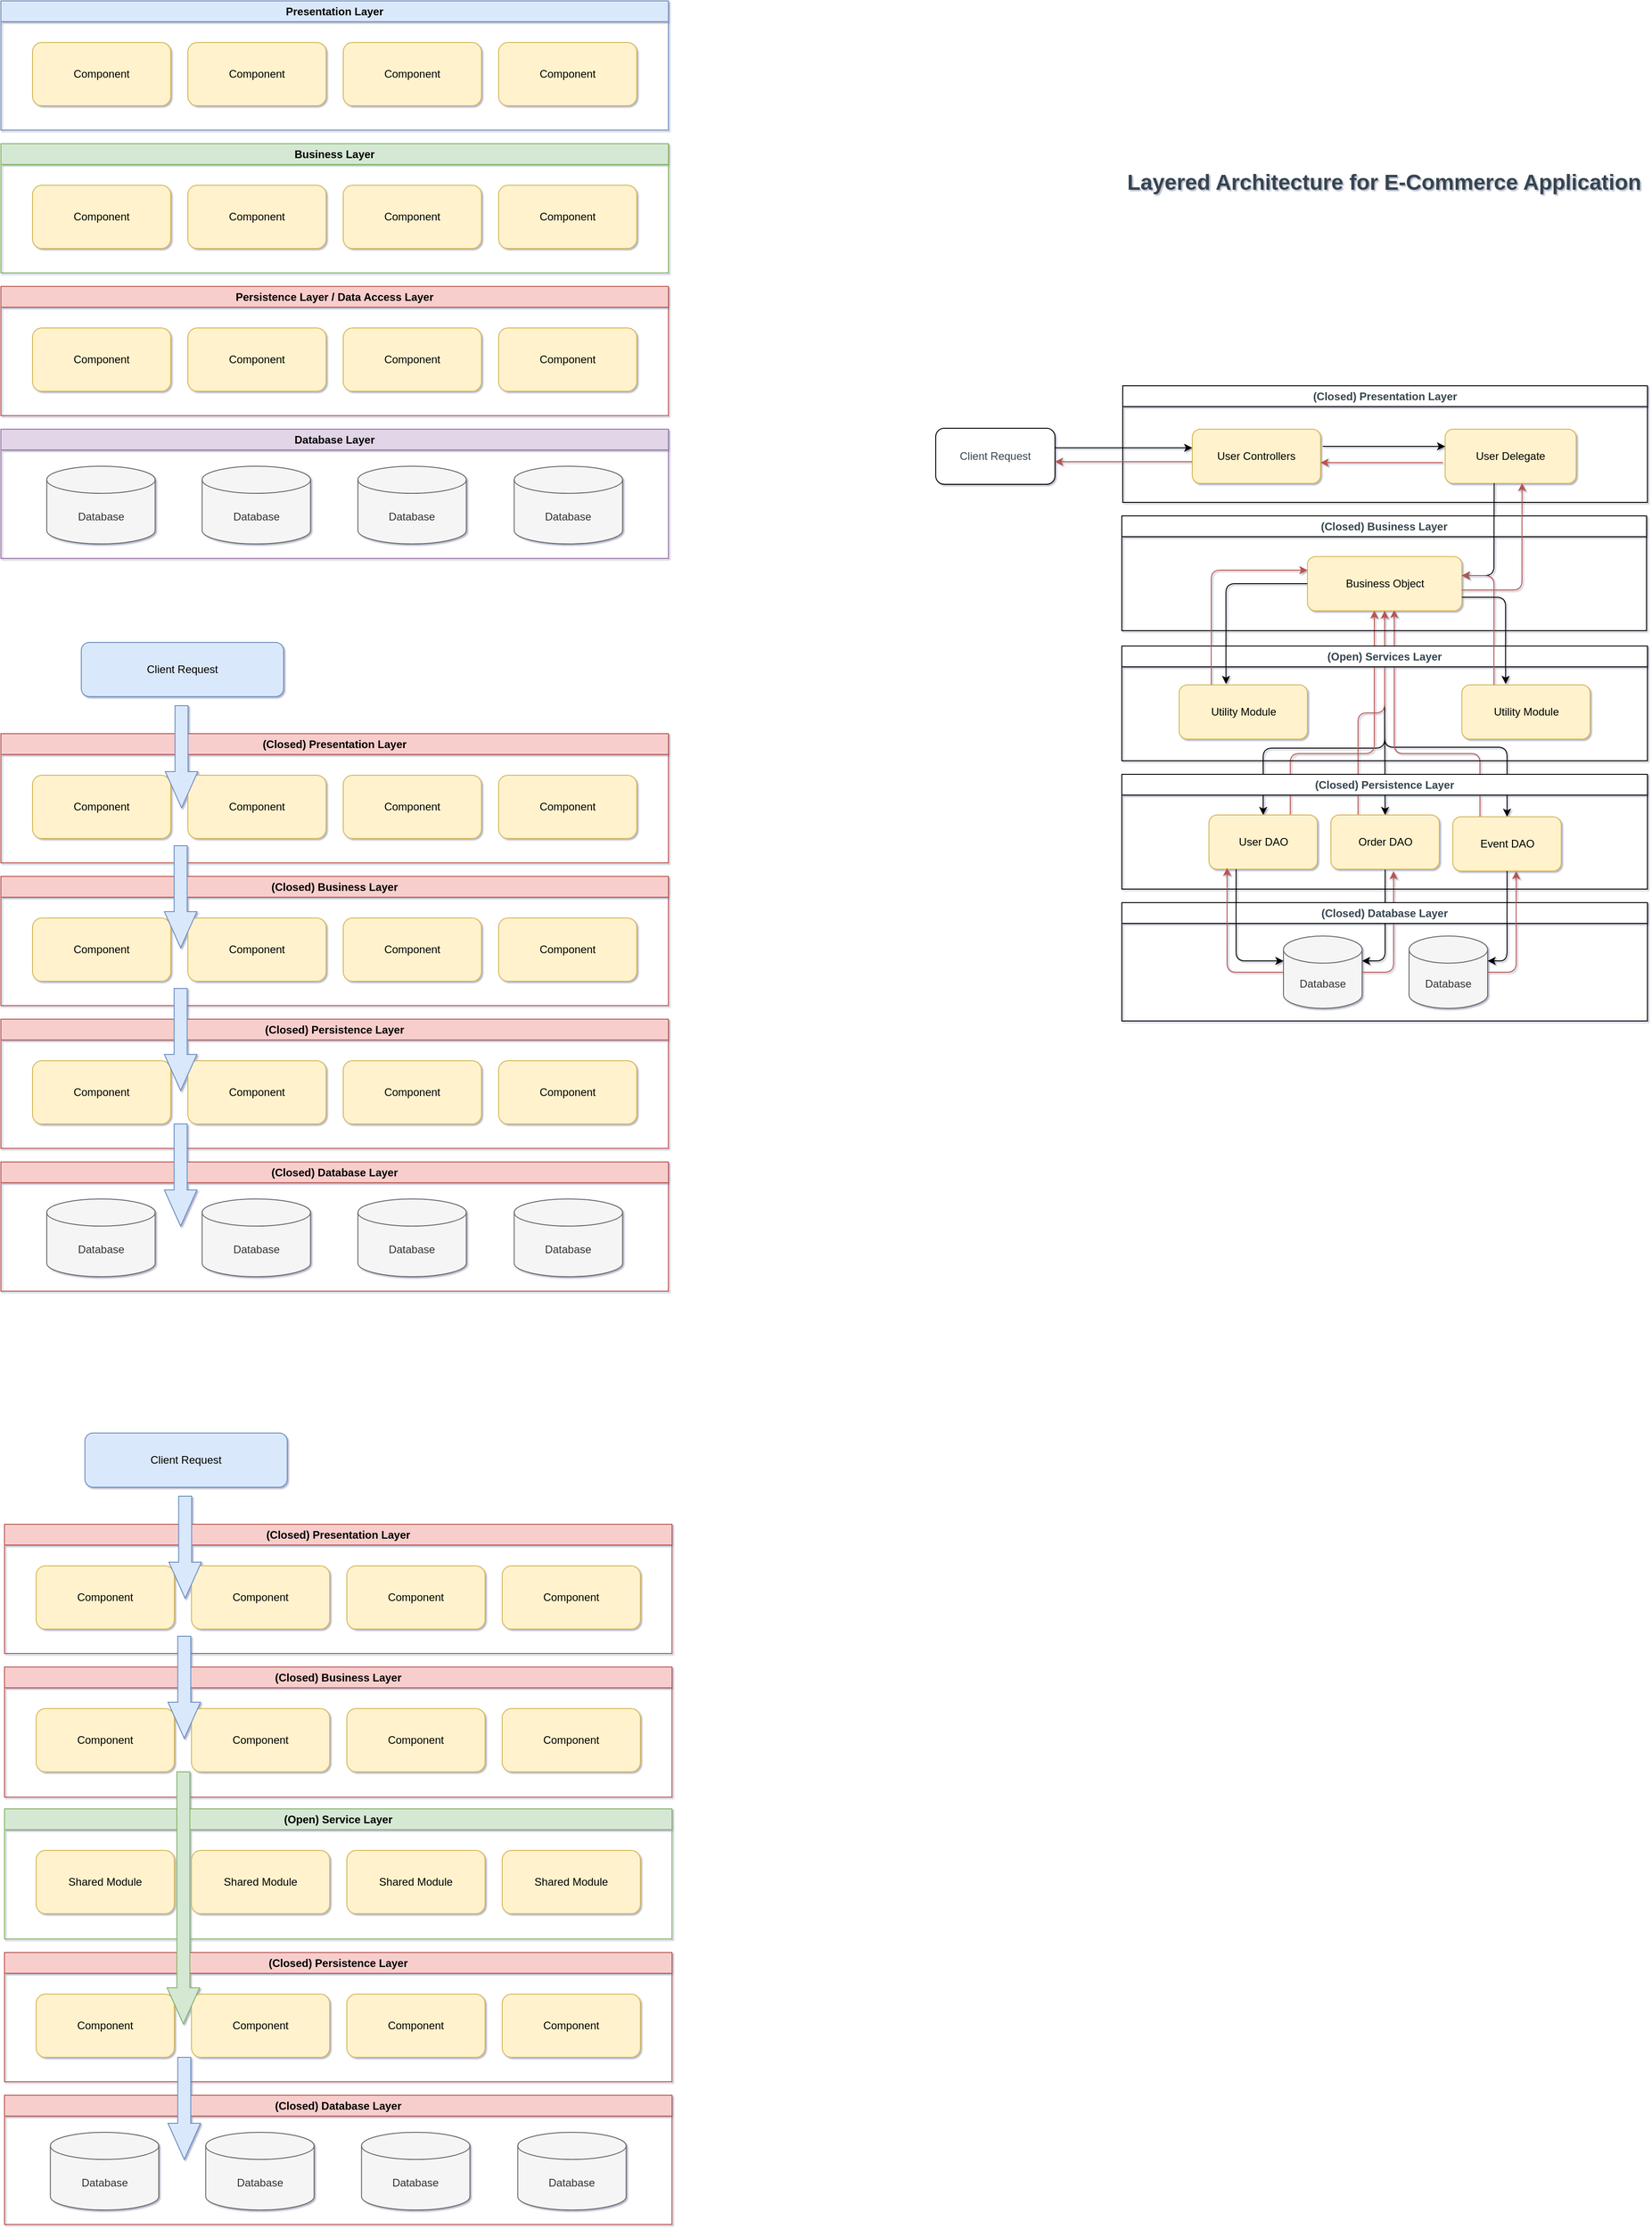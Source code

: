 <mxfile version="20.5.3" type="device"><diagram id="m-Tq0FpHZQKJYvQAwq9e" name="Page-1"><mxGraphModel dx="1480" dy="3237" grid="0" gridSize="10" guides="1" tooltips="1" connect="1" arrows="1" fold="1" page="1" pageScale="1" pageWidth="4681" pageHeight="3300" math="0" shadow="1"><root><mxCell id="0"/><mxCell id="1" parent="0"/><mxCell id="VHCFkhA6a8qFs8GNUR7R-142" style="edgeStyle=orthogonalEdgeStyle;sketch=0;orthogonalLoop=1;jettySize=auto;html=1;exitX=0.5;exitY=1;exitDx=0;exitDy=0;entryX=1;entryY=0;entryDx=0;entryDy=27.5;entryPerimeter=0;shadow=0;fontColor=#36454F;" edge="1" parent="1" source="VHCFkhA6a8qFs8GNUR7R-123" target="VHCFkhA6a8qFs8GNUR7R-138"><mxGeometry relative="1" as="geometry"/></mxCell><mxCell id="VHCFkhA6a8qFs8GNUR7R-143" style="edgeStyle=orthogonalEdgeStyle;sketch=0;orthogonalLoop=1;jettySize=auto;html=1;exitX=1;exitY=0.5;exitDx=0;exitDy=0;exitPerimeter=0;entryX=0.578;entryY=1.036;entryDx=0;entryDy=0;entryPerimeter=0;shadow=0;fontColor=#36454F;fillColor=#f8cecc;strokeColor=#b85450;" edge="1" parent="1" source="VHCFkhA6a8qFs8GNUR7R-138" target="VHCFkhA6a8qFs8GNUR7R-123"><mxGeometry relative="1" as="geometry"/></mxCell><mxCell id="VHCFkhA6a8qFs8GNUR7R-127" style="edgeStyle=orthogonalEdgeStyle;sketch=0;orthogonalLoop=1;jettySize=auto;html=1;exitX=0.5;exitY=1;exitDx=0;exitDy=0;entryX=0.5;entryY=0;entryDx=0;entryDy=0;shadow=0;fontColor=#36454F;" edge="1" parent="1" source="VHCFkhA6a8qFs8GNUR7R-106" target="VHCFkhA6a8qFs8GNUR7R-122"><mxGeometry relative="1" as="geometry"><Array as="points"><mxPoint x="2892" y="1512"/><mxPoint x="2757" y="1512"/></Array></mxGeometry></mxCell><mxCell id="VHCFkhA6a8qFs8GNUR7R-128" style="edgeStyle=orthogonalEdgeStyle;sketch=0;orthogonalLoop=1;jettySize=auto;html=1;exitX=0.5;exitY=1;exitDx=0;exitDy=0;entryX=0.5;entryY=0;entryDx=0;entryDy=0;shadow=0;fontColor=#36454F;" edge="1" parent="1" source="VHCFkhA6a8qFs8GNUR7R-106" target="VHCFkhA6a8qFs8GNUR7R-124"><mxGeometry relative="1" as="geometry"><Array as="points"><mxPoint x="2892" y="1511"/><mxPoint x="3027" y="1511"/></Array></mxGeometry></mxCell><mxCell id="VHCFkhA6a8qFs8GNUR7R-129" style="edgeStyle=orthogonalEdgeStyle;sketch=0;orthogonalLoop=1;jettySize=auto;html=1;exitX=0.5;exitY=1;exitDx=0;exitDy=0;entryX=0.5;entryY=0;entryDx=0;entryDy=0;shadow=0;fontColor=#36454F;" edge="1" parent="1" source="VHCFkhA6a8qFs8GNUR7R-106" target="VHCFkhA6a8qFs8GNUR7R-123"><mxGeometry relative="1" as="geometry"/></mxCell><mxCell id="VHCFkhA6a8qFs8GNUR7R-130" style="edgeStyle=orthogonalEdgeStyle;sketch=0;orthogonalLoop=1;jettySize=auto;html=1;exitX=0.75;exitY=0;exitDx=0;exitDy=0;entryX=0.433;entryY=0.995;entryDx=0;entryDy=0;entryPerimeter=0;shadow=0;fontColor=#36454F;fillColor=#f8cecc;strokeColor=#b85450;" edge="1" parent="1" source="VHCFkhA6a8qFs8GNUR7R-122" target="VHCFkhA6a8qFs8GNUR7R-106"><mxGeometry relative="1" as="geometry"><Array as="points"><mxPoint x="2787" y="1518"/><mxPoint x="2881" y="1518"/></Array></mxGeometry></mxCell><mxCell id="VHCFkhA6a8qFs8GNUR7R-131" style="edgeStyle=orthogonalEdgeStyle;sketch=0;orthogonalLoop=1;jettySize=auto;html=1;exitX=0.25;exitY=0;exitDx=0;exitDy=0;entryX=0.562;entryY=0.983;entryDx=0;entryDy=0;entryPerimeter=0;shadow=0;fontColor=#36454F;fillColor=#f8cecc;strokeColor=#b85450;" edge="1" parent="1" source="VHCFkhA6a8qFs8GNUR7R-124" target="VHCFkhA6a8qFs8GNUR7R-106"><mxGeometry relative="1" as="geometry"><Array as="points"><mxPoint x="2997" y="1518"/><mxPoint x="2903" y="1518"/></Array></mxGeometry></mxCell><mxCell id="VHCFkhA6a8qFs8GNUR7R-132" style="edgeStyle=orthogonalEdgeStyle;sketch=0;orthogonalLoop=1;jettySize=auto;html=1;exitX=0.25;exitY=0;exitDx=0;exitDy=0;shadow=0;fontColor=#36454F;fillColor=#f8cecc;strokeColor=#b85450;" edge="1" parent="1" source="VHCFkhA6a8qFs8GNUR7R-123" target="VHCFkhA6a8qFs8GNUR7R-106"><mxGeometry relative="1" as="geometry"/></mxCell><mxCell id="VHCFkhA6a8qFs8GNUR7R-69" value="(Closed) Persistence Layer" style="swimlane;whiteSpace=wrap;html=1;fillColor=#f8cecc;strokeColor=#b85450;" vertex="1" parent="1"><mxGeometry x="1364" y="2845" width="739" height="143" as="geometry"/></mxCell><mxCell id="VHCFkhA6a8qFs8GNUR7R-70" value="Component" style="rounded=1;whiteSpace=wrap;html=1;fillColor=#fff2cc;strokeColor=#d6b656;" vertex="1" parent="VHCFkhA6a8qFs8GNUR7R-69"><mxGeometry x="35" y="46" width="153" height="70" as="geometry"/></mxCell><mxCell id="VHCFkhA6a8qFs8GNUR7R-71" value="Component" style="rounded=1;whiteSpace=wrap;html=1;fillColor=#fff2cc;strokeColor=#d6b656;" vertex="1" parent="VHCFkhA6a8qFs8GNUR7R-69"><mxGeometry x="207" y="46" width="153" height="70" as="geometry"/></mxCell><mxCell id="VHCFkhA6a8qFs8GNUR7R-72" value="Component" style="rounded=1;whiteSpace=wrap;html=1;fillColor=#fff2cc;strokeColor=#d6b656;" vertex="1" parent="VHCFkhA6a8qFs8GNUR7R-69"><mxGeometry x="379" y="46" width="153" height="70" as="geometry"/></mxCell><mxCell id="VHCFkhA6a8qFs8GNUR7R-73" value="Component" style="rounded=1;whiteSpace=wrap;html=1;fillColor=#fff2cc;strokeColor=#d6b656;" vertex="1" parent="VHCFkhA6a8qFs8GNUR7R-69"><mxGeometry x="551" y="46" width="153" height="70" as="geometry"/></mxCell><mxCell id="VHCFkhA6a8qFs8GNUR7R-83" value="(Open) Service Layer" style="swimlane;whiteSpace=wrap;html=1;fillColor=#d5e8d4;strokeColor=#82b366;" vertex="1" parent="1"><mxGeometry x="1364" y="2686" width="739" height="144" as="geometry"/></mxCell><mxCell id="VHCFkhA6a8qFs8GNUR7R-84" value="Shared Module" style="rounded=1;whiteSpace=wrap;html=1;fillColor=#fff2cc;strokeColor=#d6b656;" vertex="1" parent="VHCFkhA6a8qFs8GNUR7R-83"><mxGeometry x="35" y="46" width="153" height="70" as="geometry"/></mxCell><mxCell id="VHCFkhA6a8qFs8GNUR7R-85" value="Shared Module" style="rounded=1;whiteSpace=wrap;html=1;fillColor=#fff2cc;strokeColor=#d6b656;" vertex="1" parent="VHCFkhA6a8qFs8GNUR7R-83"><mxGeometry x="207" y="46" width="153" height="70" as="geometry"/></mxCell><mxCell id="VHCFkhA6a8qFs8GNUR7R-86" value="Shared Module" style="rounded=1;whiteSpace=wrap;html=1;fillColor=#fff2cc;strokeColor=#d6b656;" vertex="1" parent="VHCFkhA6a8qFs8GNUR7R-83"><mxGeometry x="379" y="46" width="153" height="70" as="geometry"/></mxCell><mxCell id="VHCFkhA6a8qFs8GNUR7R-87" value="Shared Module" style="rounded=1;whiteSpace=wrap;html=1;fillColor=#fff2cc;strokeColor=#d6b656;" vertex="1" parent="VHCFkhA6a8qFs8GNUR7R-83"><mxGeometry x="551" y="46" width="153" height="70" as="geometry"/></mxCell><mxCell id="VHCFkhA6a8qFs8GNUR7R-58" value="(Closed) Presentation Layer" style="swimlane;whiteSpace=wrap;html=1;fillColor=#f8cecc;strokeColor=#b85450;" vertex="1" parent="1"><mxGeometry x="1364" y="2371" width="739" height="143" as="geometry"/></mxCell><mxCell id="VHCFkhA6a8qFs8GNUR7R-59" value="Component" style="rounded=1;whiteSpace=wrap;html=1;fillColor=#fff2cc;strokeColor=#d6b656;" vertex="1" parent="VHCFkhA6a8qFs8GNUR7R-58"><mxGeometry x="35" y="46" width="153" height="70" as="geometry"/></mxCell><mxCell id="VHCFkhA6a8qFs8GNUR7R-60" value="Component" style="rounded=1;whiteSpace=wrap;html=1;fillColor=#fff2cc;strokeColor=#d6b656;" vertex="1" parent="VHCFkhA6a8qFs8GNUR7R-58"><mxGeometry x="207" y="46" width="153" height="70" as="geometry"/></mxCell><mxCell id="VHCFkhA6a8qFs8GNUR7R-61" value="Component" style="rounded=1;whiteSpace=wrap;html=1;fillColor=#fff2cc;strokeColor=#d6b656;" vertex="1" parent="VHCFkhA6a8qFs8GNUR7R-58"><mxGeometry x="379" y="46" width="153" height="70" as="geometry"/></mxCell><mxCell id="VHCFkhA6a8qFs8GNUR7R-62" value="Component" style="rounded=1;whiteSpace=wrap;html=1;fillColor=#fff2cc;strokeColor=#d6b656;" vertex="1" parent="VHCFkhA6a8qFs8GNUR7R-58"><mxGeometry x="551" y="46" width="153" height="70" as="geometry"/></mxCell><mxCell id="VHCFkhA6a8qFs8GNUR7R-63" value="" style="html=1;shadow=0;dashed=0;align=center;verticalAlign=middle;shape=mxgraph.arrows2.arrow;dy=0.6;dx=40;direction=south;notch=0;fillColor=#dae8fc;strokeColor=#6c8ebf;" vertex="1" parent="VHCFkhA6a8qFs8GNUR7R-58"><mxGeometry x="182" y="-31" width="36" height="113" as="geometry"/></mxCell><mxCell id="VHCFkhA6a8qFs8GNUR7R-64" value="(Closed) Business Layer" style="swimlane;whiteSpace=wrap;html=1;fillColor=#f8cecc;strokeColor=#b85450;" vertex="1" parent="1"><mxGeometry x="1364" y="2529" width="739" height="144" as="geometry"/></mxCell><mxCell id="VHCFkhA6a8qFs8GNUR7R-65" value="Component" style="rounded=1;whiteSpace=wrap;html=1;fillColor=#fff2cc;strokeColor=#d6b656;" vertex="1" parent="VHCFkhA6a8qFs8GNUR7R-64"><mxGeometry x="35" y="46" width="153" height="70" as="geometry"/></mxCell><mxCell id="VHCFkhA6a8qFs8GNUR7R-66" value="Component" style="rounded=1;whiteSpace=wrap;html=1;fillColor=#fff2cc;strokeColor=#d6b656;" vertex="1" parent="VHCFkhA6a8qFs8GNUR7R-64"><mxGeometry x="207" y="46" width="153" height="70" as="geometry"/></mxCell><mxCell id="VHCFkhA6a8qFs8GNUR7R-67" value="Component" style="rounded=1;whiteSpace=wrap;html=1;fillColor=#fff2cc;strokeColor=#d6b656;" vertex="1" parent="VHCFkhA6a8qFs8GNUR7R-64"><mxGeometry x="379" y="46" width="153" height="70" as="geometry"/></mxCell><mxCell id="VHCFkhA6a8qFs8GNUR7R-68" value="Component" style="rounded=1;whiteSpace=wrap;html=1;fillColor=#fff2cc;strokeColor=#d6b656;" vertex="1" parent="VHCFkhA6a8qFs8GNUR7R-64"><mxGeometry x="551" y="46" width="153" height="70" as="geometry"/></mxCell><mxCell id="VHCFkhA6a8qFs8GNUR7R-90" value="" style="html=1;shadow=0;dashed=0;align=center;verticalAlign=middle;shape=mxgraph.arrows2.arrow;dy=0.6;dx=40;direction=south;notch=0;fillColor=#d5e8d4;strokeColor=#82b366;" vertex="1" parent="VHCFkhA6a8qFs8GNUR7R-64"><mxGeometry x="180" y="116" width="36" height="279" as="geometry"/></mxCell><mxCell id="VHCFkhA6a8qFs8GNUR7R-74" value="(Closed) Database Layer" style="swimlane;whiteSpace=wrap;html=1;fillColor=#f8cecc;strokeColor=#b85450;" vertex="1" parent="1"><mxGeometry x="1364" y="3003" width="739" height="143" as="geometry"/></mxCell><mxCell id="VHCFkhA6a8qFs8GNUR7R-75" value="Database" style="shape=cylinder3;whiteSpace=wrap;html=1;boundedLbl=1;backgroundOutline=1;size=15;fillColor=#f5f5f5;strokeColor=#666666;fontColor=#333333;" vertex="1" parent="VHCFkhA6a8qFs8GNUR7R-74"><mxGeometry x="50.75" y="41" width="120" height="86" as="geometry"/></mxCell><mxCell id="VHCFkhA6a8qFs8GNUR7R-76" value="Database" style="shape=cylinder3;whiteSpace=wrap;html=1;boundedLbl=1;backgroundOutline=1;size=15;fillColor=#f5f5f5;strokeColor=#666666;fontColor=#333333;" vertex="1" parent="VHCFkhA6a8qFs8GNUR7R-74"><mxGeometry x="222.75" y="41" width="120" height="86" as="geometry"/></mxCell><mxCell id="VHCFkhA6a8qFs8GNUR7R-77" value="Database" style="shape=cylinder3;whiteSpace=wrap;html=1;boundedLbl=1;backgroundOutline=1;size=15;fillColor=#f5f5f5;strokeColor=#666666;fontColor=#333333;" vertex="1" parent="VHCFkhA6a8qFs8GNUR7R-74"><mxGeometry x="395.25" y="41" width="120" height="86" as="geometry"/></mxCell><mxCell id="VHCFkhA6a8qFs8GNUR7R-78" value="Database" style="shape=cylinder3;whiteSpace=wrap;html=1;boundedLbl=1;backgroundOutline=1;size=15;fillColor=#f5f5f5;strokeColor=#666666;fontColor=#333333;" vertex="1" parent="VHCFkhA6a8qFs8GNUR7R-74"><mxGeometry x="568.25" y="41" width="120" height="86" as="geometry"/></mxCell><mxCell id="VHCFkhA6a8qFs8GNUR7R-1" value="Presentation Layer" style="swimlane;whiteSpace=wrap;html=1;fillColor=#dae8fc;strokeColor=#6c8ebf;" vertex="1" parent="1"><mxGeometry x="1360" y="685" width="739" height="143" as="geometry"/></mxCell><mxCell id="VHCFkhA6a8qFs8GNUR7R-5" value="Component" style="rounded=1;whiteSpace=wrap;html=1;fillColor=#fff2cc;strokeColor=#d6b656;" vertex="1" parent="VHCFkhA6a8qFs8GNUR7R-1"><mxGeometry x="35" y="46" width="153" height="70" as="geometry"/></mxCell><mxCell id="VHCFkhA6a8qFs8GNUR7R-6" value="Component" style="rounded=1;whiteSpace=wrap;html=1;fillColor=#fff2cc;strokeColor=#d6b656;" vertex="1" parent="VHCFkhA6a8qFs8GNUR7R-1"><mxGeometry x="207" y="46" width="153" height="70" as="geometry"/></mxCell><mxCell id="VHCFkhA6a8qFs8GNUR7R-7" value="Component" style="rounded=1;whiteSpace=wrap;html=1;fillColor=#fff2cc;strokeColor=#d6b656;" vertex="1" parent="VHCFkhA6a8qFs8GNUR7R-1"><mxGeometry x="379" y="46" width="153" height="70" as="geometry"/></mxCell><mxCell id="VHCFkhA6a8qFs8GNUR7R-8" value="Component" style="rounded=1;whiteSpace=wrap;html=1;fillColor=#fff2cc;strokeColor=#d6b656;" vertex="1" parent="VHCFkhA6a8qFs8GNUR7R-1"><mxGeometry x="551" y="46" width="153" height="70" as="geometry"/></mxCell><mxCell id="VHCFkhA6a8qFs8GNUR7R-9" value="Business Layer" style="swimlane;whiteSpace=wrap;html=1;fillColor=#d5e8d4;strokeColor=#82b366;" vertex="1" parent="1"><mxGeometry x="1360" y="843" width="739" height="143" as="geometry"/></mxCell><mxCell id="VHCFkhA6a8qFs8GNUR7R-10" value="Component" style="rounded=1;whiteSpace=wrap;html=1;fillColor=#fff2cc;strokeColor=#d6b656;" vertex="1" parent="VHCFkhA6a8qFs8GNUR7R-9"><mxGeometry x="35" y="46" width="153" height="70" as="geometry"/></mxCell><mxCell id="VHCFkhA6a8qFs8GNUR7R-11" value="Component" style="rounded=1;whiteSpace=wrap;html=1;fillColor=#fff2cc;strokeColor=#d6b656;" vertex="1" parent="VHCFkhA6a8qFs8GNUR7R-9"><mxGeometry x="207" y="46" width="153" height="70" as="geometry"/></mxCell><mxCell id="VHCFkhA6a8qFs8GNUR7R-12" value="Component" style="rounded=1;whiteSpace=wrap;html=1;fillColor=#fff2cc;strokeColor=#d6b656;" vertex="1" parent="VHCFkhA6a8qFs8GNUR7R-9"><mxGeometry x="379" y="46" width="153" height="70" as="geometry"/></mxCell><mxCell id="VHCFkhA6a8qFs8GNUR7R-13" value="Component" style="rounded=1;whiteSpace=wrap;html=1;fillColor=#fff2cc;strokeColor=#d6b656;" vertex="1" parent="VHCFkhA6a8qFs8GNUR7R-9"><mxGeometry x="551" y="46" width="153" height="70" as="geometry"/></mxCell><mxCell id="VHCFkhA6a8qFs8GNUR7R-14" value="Persistence Layer / Data Access Layer" style="swimlane;whiteSpace=wrap;html=1;fillColor=#f8cecc;strokeColor=#b85450;" vertex="1" parent="1"><mxGeometry x="1360" y="1001" width="739" height="143" as="geometry"/></mxCell><mxCell id="VHCFkhA6a8qFs8GNUR7R-15" value="Component" style="rounded=1;whiteSpace=wrap;html=1;fillColor=#fff2cc;strokeColor=#d6b656;" vertex="1" parent="VHCFkhA6a8qFs8GNUR7R-14"><mxGeometry x="35" y="46" width="153" height="70" as="geometry"/></mxCell><mxCell id="VHCFkhA6a8qFs8GNUR7R-16" value="Component" style="rounded=1;whiteSpace=wrap;html=1;fillColor=#fff2cc;strokeColor=#d6b656;" vertex="1" parent="VHCFkhA6a8qFs8GNUR7R-14"><mxGeometry x="207" y="46" width="153" height="70" as="geometry"/></mxCell><mxCell id="VHCFkhA6a8qFs8GNUR7R-17" value="Component" style="rounded=1;whiteSpace=wrap;html=1;fillColor=#fff2cc;strokeColor=#d6b656;" vertex="1" parent="VHCFkhA6a8qFs8GNUR7R-14"><mxGeometry x="379" y="46" width="153" height="70" as="geometry"/></mxCell><mxCell id="VHCFkhA6a8qFs8GNUR7R-18" value="Component" style="rounded=1;whiteSpace=wrap;html=1;fillColor=#fff2cc;strokeColor=#d6b656;" vertex="1" parent="VHCFkhA6a8qFs8GNUR7R-14"><mxGeometry x="551" y="46" width="153" height="70" as="geometry"/></mxCell><mxCell id="VHCFkhA6a8qFs8GNUR7R-19" value="Database Layer" style="swimlane;whiteSpace=wrap;html=1;fillColor=#e1d5e7;strokeColor=#9673a6;" vertex="1" parent="1"><mxGeometry x="1360" y="1159" width="739" height="143" as="geometry"/></mxCell><mxCell id="VHCFkhA6a8qFs8GNUR7R-24" value="Database" style="shape=cylinder3;whiteSpace=wrap;html=1;boundedLbl=1;backgroundOutline=1;size=15;fillColor=#f5f5f5;strokeColor=#666666;fontColor=#333333;" vertex="1" parent="VHCFkhA6a8qFs8GNUR7R-19"><mxGeometry x="50.75" y="41" width="120" height="86" as="geometry"/></mxCell><mxCell id="VHCFkhA6a8qFs8GNUR7R-25" value="Database" style="shape=cylinder3;whiteSpace=wrap;html=1;boundedLbl=1;backgroundOutline=1;size=15;fillColor=#f5f5f5;strokeColor=#666666;fontColor=#333333;" vertex="1" parent="VHCFkhA6a8qFs8GNUR7R-19"><mxGeometry x="222.75" y="41" width="120" height="86" as="geometry"/></mxCell><mxCell id="VHCFkhA6a8qFs8GNUR7R-26" value="Database" style="shape=cylinder3;whiteSpace=wrap;html=1;boundedLbl=1;backgroundOutline=1;size=15;fillColor=#f5f5f5;strokeColor=#666666;fontColor=#333333;" vertex="1" parent="VHCFkhA6a8qFs8GNUR7R-19"><mxGeometry x="395.25" y="41" width="120" height="86" as="geometry"/></mxCell><mxCell id="VHCFkhA6a8qFs8GNUR7R-27" value="Database" style="shape=cylinder3;whiteSpace=wrap;html=1;boundedLbl=1;backgroundOutline=1;size=15;fillColor=#f5f5f5;strokeColor=#666666;fontColor=#333333;" vertex="1" parent="VHCFkhA6a8qFs8GNUR7R-19"><mxGeometry x="568.25" y="41" width="120" height="86" as="geometry"/></mxCell><mxCell id="VHCFkhA6a8qFs8GNUR7R-29" value="(Closed) Presentation Layer" style="swimlane;whiteSpace=wrap;html=1;fillColor=#f8cecc;strokeColor=#b85450;" vertex="1" parent="1"><mxGeometry x="1360" y="1496" width="739" height="143" as="geometry"/></mxCell><mxCell id="VHCFkhA6a8qFs8GNUR7R-30" value="Component" style="rounded=1;whiteSpace=wrap;html=1;fillColor=#fff2cc;strokeColor=#d6b656;" vertex="1" parent="VHCFkhA6a8qFs8GNUR7R-29"><mxGeometry x="35" y="46" width="153" height="70" as="geometry"/></mxCell><mxCell id="VHCFkhA6a8qFs8GNUR7R-31" value="Component" style="rounded=1;whiteSpace=wrap;html=1;fillColor=#fff2cc;strokeColor=#d6b656;" vertex="1" parent="VHCFkhA6a8qFs8GNUR7R-29"><mxGeometry x="207" y="46" width="153" height="70" as="geometry"/></mxCell><mxCell id="VHCFkhA6a8qFs8GNUR7R-32" value="Component" style="rounded=1;whiteSpace=wrap;html=1;fillColor=#fff2cc;strokeColor=#d6b656;" vertex="1" parent="VHCFkhA6a8qFs8GNUR7R-29"><mxGeometry x="379" y="46" width="153" height="70" as="geometry"/></mxCell><mxCell id="VHCFkhA6a8qFs8GNUR7R-33" value="Component" style="rounded=1;whiteSpace=wrap;html=1;fillColor=#fff2cc;strokeColor=#d6b656;" vertex="1" parent="VHCFkhA6a8qFs8GNUR7R-29"><mxGeometry x="551" y="46" width="153" height="70" as="geometry"/></mxCell><mxCell id="VHCFkhA6a8qFs8GNUR7R-54" value="" style="html=1;shadow=0;dashed=0;align=center;verticalAlign=middle;shape=mxgraph.arrows2.arrow;dy=0.6;dx=40;direction=south;notch=0;fillColor=#dae8fc;strokeColor=#6c8ebf;" vertex="1" parent="VHCFkhA6a8qFs8GNUR7R-29"><mxGeometry x="182" y="-31" width="36" height="113" as="geometry"/></mxCell><mxCell id="VHCFkhA6a8qFs8GNUR7R-34" value="(Closed) Business Layer" style="swimlane;whiteSpace=wrap;html=1;fillColor=#f8cecc;strokeColor=#b85450;" vertex="1" parent="1"><mxGeometry x="1360" y="1654" width="739" height="143" as="geometry"/></mxCell><mxCell id="VHCFkhA6a8qFs8GNUR7R-35" value="Component" style="rounded=1;whiteSpace=wrap;html=1;fillColor=#fff2cc;strokeColor=#d6b656;" vertex="1" parent="VHCFkhA6a8qFs8GNUR7R-34"><mxGeometry x="35" y="46" width="153" height="70" as="geometry"/></mxCell><mxCell id="VHCFkhA6a8qFs8GNUR7R-36" value="Component" style="rounded=1;whiteSpace=wrap;html=1;fillColor=#fff2cc;strokeColor=#d6b656;" vertex="1" parent="VHCFkhA6a8qFs8GNUR7R-34"><mxGeometry x="207" y="46" width="153" height="70" as="geometry"/></mxCell><mxCell id="VHCFkhA6a8qFs8GNUR7R-37" value="Component" style="rounded=1;whiteSpace=wrap;html=1;fillColor=#fff2cc;strokeColor=#d6b656;" vertex="1" parent="VHCFkhA6a8qFs8GNUR7R-34"><mxGeometry x="379" y="46" width="153" height="70" as="geometry"/></mxCell><mxCell id="VHCFkhA6a8qFs8GNUR7R-38" value="Component" style="rounded=1;whiteSpace=wrap;html=1;fillColor=#fff2cc;strokeColor=#d6b656;" vertex="1" parent="VHCFkhA6a8qFs8GNUR7R-34"><mxGeometry x="551" y="46" width="153" height="70" as="geometry"/></mxCell><mxCell id="VHCFkhA6a8qFs8GNUR7R-39" value="(Closed) Persistence Layer" style="swimlane;whiteSpace=wrap;html=1;fillColor=#f8cecc;strokeColor=#b85450;" vertex="1" parent="1"><mxGeometry x="1360" y="1812" width="739" height="143" as="geometry"/></mxCell><mxCell id="VHCFkhA6a8qFs8GNUR7R-40" value="Component" style="rounded=1;whiteSpace=wrap;html=1;fillColor=#fff2cc;strokeColor=#d6b656;" vertex="1" parent="VHCFkhA6a8qFs8GNUR7R-39"><mxGeometry x="35" y="46" width="153" height="70" as="geometry"/></mxCell><mxCell id="VHCFkhA6a8qFs8GNUR7R-41" value="Component" style="rounded=1;whiteSpace=wrap;html=1;fillColor=#fff2cc;strokeColor=#d6b656;" vertex="1" parent="VHCFkhA6a8qFs8GNUR7R-39"><mxGeometry x="207" y="46" width="153" height="70" as="geometry"/></mxCell><mxCell id="VHCFkhA6a8qFs8GNUR7R-42" value="Component" style="rounded=1;whiteSpace=wrap;html=1;fillColor=#fff2cc;strokeColor=#d6b656;" vertex="1" parent="VHCFkhA6a8qFs8GNUR7R-39"><mxGeometry x="379" y="46" width="153" height="70" as="geometry"/></mxCell><mxCell id="VHCFkhA6a8qFs8GNUR7R-43" value="Component" style="rounded=1;whiteSpace=wrap;html=1;fillColor=#fff2cc;strokeColor=#d6b656;" vertex="1" parent="VHCFkhA6a8qFs8GNUR7R-39"><mxGeometry x="551" y="46" width="153" height="70" as="geometry"/></mxCell><mxCell id="VHCFkhA6a8qFs8GNUR7R-44" value="(Closed) Database Layer" style="swimlane;whiteSpace=wrap;html=1;fillColor=#f8cecc;strokeColor=#b85450;" vertex="1" parent="1"><mxGeometry x="1360" y="1970" width="739" height="143" as="geometry"/></mxCell><mxCell id="VHCFkhA6a8qFs8GNUR7R-45" value="Database" style="shape=cylinder3;whiteSpace=wrap;html=1;boundedLbl=1;backgroundOutline=1;size=15;fillColor=#f5f5f5;strokeColor=#666666;fontColor=#333333;" vertex="1" parent="VHCFkhA6a8qFs8GNUR7R-44"><mxGeometry x="50.75" y="41" width="120" height="86" as="geometry"/></mxCell><mxCell id="VHCFkhA6a8qFs8GNUR7R-46" value="Database" style="shape=cylinder3;whiteSpace=wrap;html=1;boundedLbl=1;backgroundOutline=1;size=15;fillColor=#f5f5f5;strokeColor=#666666;fontColor=#333333;" vertex="1" parent="VHCFkhA6a8qFs8GNUR7R-44"><mxGeometry x="222.75" y="41" width="120" height="86" as="geometry"/></mxCell><mxCell id="VHCFkhA6a8qFs8GNUR7R-47" value="Database" style="shape=cylinder3;whiteSpace=wrap;html=1;boundedLbl=1;backgroundOutline=1;size=15;fillColor=#f5f5f5;strokeColor=#666666;fontColor=#333333;" vertex="1" parent="VHCFkhA6a8qFs8GNUR7R-44"><mxGeometry x="395.25" y="41" width="120" height="86" as="geometry"/></mxCell><mxCell id="VHCFkhA6a8qFs8GNUR7R-48" value="Database" style="shape=cylinder3;whiteSpace=wrap;html=1;boundedLbl=1;backgroundOutline=1;size=15;fillColor=#f5f5f5;strokeColor=#666666;fontColor=#333333;" vertex="1" parent="VHCFkhA6a8qFs8GNUR7R-44"><mxGeometry x="568.25" y="41" width="120" height="86" as="geometry"/></mxCell><mxCell id="VHCFkhA6a8qFs8GNUR7R-49" value="Client Request" style="rounded=1;whiteSpace=wrap;html=1;fillColor=#dae8fc;strokeColor=#6c8ebf;" vertex="1" parent="1"><mxGeometry x="1449" y="1395" width="224" height="60" as="geometry"/></mxCell><mxCell id="VHCFkhA6a8qFs8GNUR7R-55" value="" style="html=1;shadow=0;dashed=0;align=center;verticalAlign=middle;shape=mxgraph.arrows2.arrow;dy=0.6;dx=40;direction=south;notch=0;fillColor=#dae8fc;strokeColor=#6c8ebf;" vertex="1" parent="1"><mxGeometry x="1541" y="1620" width="36" height="113" as="geometry"/></mxCell><mxCell id="VHCFkhA6a8qFs8GNUR7R-56" value="" style="html=1;shadow=0;dashed=0;align=center;verticalAlign=middle;shape=mxgraph.arrows2.arrow;dy=0.6;dx=40;direction=south;notch=0;fillColor=#dae8fc;strokeColor=#6c8ebf;" vertex="1" parent="1"><mxGeometry x="1541" y="1778" width="36" height="113" as="geometry"/></mxCell><mxCell id="VHCFkhA6a8qFs8GNUR7R-57" value="" style="html=1;shadow=0;dashed=0;align=center;verticalAlign=middle;shape=mxgraph.arrows2.arrow;dy=0.6;dx=40;direction=south;notch=0;fillColor=#dae8fc;strokeColor=#6c8ebf;" vertex="1" parent="1"><mxGeometry x="1541" y="1928" width="36" height="113" as="geometry"/></mxCell><mxCell id="VHCFkhA6a8qFs8GNUR7R-79" value="Client Request" style="rounded=1;whiteSpace=wrap;html=1;fillColor=#dae8fc;strokeColor=#6c8ebf;" vertex="1" parent="1"><mxGeometry x="1453" y="2270" width="224" height="60" as="geometry"/></mxCell><mxCell id="VHCFkhA6a8qFs8GNUR7R-80" value="" style="html=1;shadow=0;dashed=0;align=center;verticalAlign=middle;shape=mxgraph.arrows2.arrow;dy=0.6;dx=40;direction=south;notch=0;fillColor=#dae8fc;strokeColor=#6c8ebf;" vertex="1" parent="1"><mxGeometry x="1545" y="2495" width="36" height="113" as="geometry"/></mxCell><mxCell id="VHCFkhA6a8qFs8GNUR7R-82" value="" style="html=1;shadow=0;dashed=0;align=center;verticalAlign=middle;shape=mxgraph.arrows2.arrow;dy=0.6;dx=40;direction=south;notch=0;fillColor=#dae8fc;strokeColor=#6c8ebf;" vertex="1" parent="1"><mxGeometry x="1545" y="2961" width="36" height="113" as="geometry"/></mxCell><mxCell id="VHCFkhA6a8qFs8GNUR7R-91" value="(Closed) Presentation Layer" style="swimlane;whiteSpace=wrap;html=1;fontColor=#36454F;" vertex="1" parent="1"><mxGeometry x="2602" y="1111" width="581" height="129" as="geometry"/></mxCell><mxCell id="VHCFkhA6a8qFs8GNUR7R-95" value="User Controllers" style="rounded=1;whiteSpace=wrap;html=1;fillColor=#fff2cc;strokeColor=#d6b656;" vertex="1" parent="VHCFkhA6a8qFs8GNUR7R-91"><mxGeometry x="77" y="48" width="142" height="60" as="geometry"/></mxCell><mxCell id="VHCFkhA6a8qFs8GNUR7R-100" value="User Delegate" style="rounded=1;whiteSpace=wrap;html=1;fillColor=#fff2cc;strokeColor=#d6b656;" vertex="1" parent="VHCFkhA6a8qFs8GNUR7R-91"><mxGeometry x="357" y="48" width="145" height="60" as="geometry"/></mxCell><mxCell id="VHCFkhA6a8qFs8GNUR7R-103" value="" style="endArrow=classic;html=1;fontColor=#36454F;sketch=0;shadow=0;" edge="1" parent="VHCFkhA6a8qFs8GNUR7R-91"><mxGeometry width="50" height="50" relative="1" as="geometry"><mxPoint x="221.429" y="67" as="sourcePoint"/><mxPoint x="357" y="67" as="targetPoint"/></mxGeometry></mxCell><mxCell id="VHCFkhA6a8qFs8GNUR7R-104" value="" style="endArrow=classic;html=1;fontColor=#36454F;sketch=0;shadow=0;fillColor=#f8cecc;strokeColor=#b85450;" edge="1" parent="VHCFkhA6a8qFs8GNUR7R-91"><mxGeometry width="50" height="50" relative="1" as="geometry"><mxPoint x="354.57" y="85" as="sourcePoint"/><mxPoint x="218.999" y="85" as="targetPoint"/></mxGeometry></mxCell><mxCell id="VHCFkhA6a8qFs8GNUR7R-93" value="&lt;h1&gt;Layered Architecture for E-Commerce Application&lt;/h1&gt;" style="text;html=1;strokeColor=none;fillColor=none;spacing=5;spacingTop=-20;whiteSpace=wrap;overflow=hidden;rounded=0;fontColor=#36454F;" vertex="1" parent="1"><mxGeometry x="2602" y="866" width="580" height="62" as="geometry"/></mxCell><mxCell id="VHCFkhA6a8qFs8GNUR7R-105" value="(Closed) Business Layer" style="swimlane;whiteSpace=wrap;html=1;fontColor=#36454F;" vertex="1" parent="1"><mxGeometry x="2601" y="1255" width="581" height="127" as="geometry"/></mxCell><mxCell id="VHCFkhA6a8qFs8GNUR7R-106" value="Business Object" style="rounded=1;whiteSpace=wrap;html=1;fillColor=#fff2cc;strokeColor=#d6b656;" vertex="1" parent="VHCFkhA6a8qFs8GNUR7R-105"><mxGeometry x="205.5" y="45" width="171" height="60" as="geometry"/></mxCell><mxCell id="VHCFkhA6a8qFs8GNUR7R-107" value="" style="endArrow=classic;html=1;fontColor=#36454F;sketch=0;shadow=0;exitX=0.374;exitY=0.995;exitDx=0;exitDy=0;exitPerimeter=0;" edge="1" parent="VHCFkhA6a8qFs8GNUR7R-105" source="VHCFkhA6a8qFs8GNUR7R-100"><mxGeometry width="50" height="50" relative="1" as="geometry"><mxPoint x="406.5" y="-15" as="sourcePoint"/><mxPoint x="376.5" y="66" as="targetPoint"/><Array as="points"><mxPoint x="412" y="66"/></Array></mxGeometry></mxCell><mxCell id="VHCFkhA6a8qFs8GNUR7R-108" value="" style="endArrow=classic;html=1;fontColor=#36454F;sketch=0;shadow=0;entryX=0.587;entryY=0.995;entryDx=0;entryDy=0;entryPerimeter=0;fillColor=#f8cecc;strokeColor=#b85450;" edge="1" parent="VHCFkhA6a8qFs8GNUR7R-105" target="VHCFkhA6a8qFs8GNUR7R-100"><mxGeometry width="50" height="50" relative="1" as="geometry"><mxPoint x="376.5" y="82" as="sourcePoint"/><mxPoint x="442.23" y="-20" as="targetPoint"/><Array as="points"><mxPoint x="443" y="82"/></Array></mxGeometry></mxCell><mxCell id="VHCFkhA6a8qFs8GNUR7R-135" style="edgeStyle=orthogonalEdgeStyle;sketch=0;orthogonalLoop=1;jettySize=auto;html=1;entryX=0;entryY=0.344;entryDx=0;entryDy=0;entryPerimeter=0;shadow=0;fontColor=#36454F;" edge="1" parent="1" source="VHCFkhA6a8qFs8GNUR7R-110" target="VHCFkhA6a8qFs8GNUR7R-95"><mxGeometry relative="1" as="geometry"><Array as="points"><mxPoint x="2603" y="1180"/></Array></mxGeometry></mxCell><mxCell id="VHCFkhA6a8qFs8GNUR7R-110" value="Client Request" style="rounded=1;whiteSpace=wrap;html=1;fontColor=#36454F;" vertex="1" parent="1"><mxGeometry x="2395" y="1158" width="132" height="62" as="geometry"/></mxCell><mxCell id="VHCFkhA6a8qFs8GNUR7R-109" value="(Open) Services Layer" style="swimlane;whiteSpace=wrap;html=1;fontColor=#36454F;" vertex="1" parent="1"><mxGeometry x="2601" y="1399" width="582" height="127" as="geometry"/></mxCell><mxCell id="VHCFkhA6a8qFs8GNUR7R-112" value="Utility Module" style="rounded=1;whiteSpace=wrap;html=1;fillColor=#fff2cc;strokeColor=#d6b656;" vertex="1" parent="VHCFkhA6a8qFs8GNUR7R-109"><mxGeometry x="63.5" y="43" width="142" height="60" as="geometry"/></mxCell><mxCell id="VHCFkhA6a8qFs8GNUR7R-113" value="Utility Module" style="rounded=1;whiteSpace=wrap;html=1;fillColor=#fff2cc;strokeColor=#d6b656;" vertex="1" parent="VHCFkhA6a8qFs8GNUR7R-109"><mxGeometry x="376.5" y="43" width="142" height="60" as="geometry"/></mxCell><mxCell id="VHCFkhA6a8qFs8GNUR7R-114" style="edgeStyle=orthogonalEdgeStyle;sketch=0;orthogonalLoop=1;jettySize=auto;html=1;exitX=0.25;exitY=0;exitDx=0;exitDy=0;entryX=0;entryY=0.25;entryDx=0;entryDy=0;shadow=0;fontColor=#36454F;fillColor=#f8cecc;strokeColor=#b85450;" edge="1" parent="1" source="VHCFkhA6a8qFs8GNUR7R-112" target="VHCFkhA6a8qFs8GNUR7R-106"><mxGeometry relative="1" as="geometry"/></mxCell><mxCell id="VHCFkhA6a8qFs8GNUR7R-115" style="edgeStyle=orthogonalEdgeStyle;sketch=0;orthogonalLoop=1;jettySize=auto;html=1;exitX=0;exitY=0.5;exitDx=0;exitDy=0;entryX=0.365;entryY=-0.017;entryDx=0;entryDy=0;entryPerimeter=0;shadow=0;fontColor=#36454F;" edge="1" parent="1" source="VHCFkhA6a8qFs8GNUR7R-106" target="VHCFkhA6a8qFs8GNUR7R-112"><mxGeometry relative="1" as="geometry"/></mxCell><mxCell id="VHCFkhA6a8qFs8GNUR7R-116" style="edgeStyle=orthogonalEdgeStyle;sketch=0;orthogonalLoop=1;jettySize=auto;html=1;exitX=0.25;exitY=0;exitDx=0;exitDy=0;entryX=0.999;entryY=0.35;entryDx=0;entryDy=0;entryPerimeter=0;shadow=0;fontColor=#36454F;fillColor=#f8cecc;strokeColor=#b85450;" edge="1" parent="1" source="VHCFkhA6a8qFs8GNUR7R-113" target="VHCFkhA6a8qFs8GNUR7R-106"><mxGeometry relative="1" as="geometry"/></mxCell><mxCell id="VHCFkhA6a8qFs8GNUR7R-117" style="edgeStyle=orthogonalEdgeStyle;sketch=0;orthogonalLoop=1;jettySize=auto;html=1;exitX=1;exitY=0.75;exitDx=0;exitDy=0;entryX=0.341;entryY=-0.017;entryDx=0;entryDy=0;entryPerimeter=0;shadow=0;fontColor=#36454F;" edge="1" parent="1" source="VHCFkhA6a8qFs8GNUR7R-106" target="VHCFkhA6a8qFs8GNUR7R-113"><mxGeometry relative="1" as="geometry"/></mxCell><mxCell id="VHCFkhA6a8qFs8GNUR7R-118" value="(Closed) Persistence Layer" style="swimlane;whiteSpace=wrap;html=1;fontColor=#36454F;" vertex="1" parent="1"><mxGeometry x="2601" y="1541" width="582" height="127" as="geometry"/></mxCell><mxCell id="VHCFkhA6a8qFs8GNUR7R-122" value="User DAO" style="rounded=1;whiteSpace=wrap;html=1;fillColor=#fff2cc;strokeColor=#d6b656;" vertex="1" parent="VHCFkhA6a8qFs8GNUR7R-118"><mxGeometry x="96.5" y="45" width="120" height="60" as="geometry"/></mxCell><mxCell id="VHCFkhA6a8qFs8GNUR7R-123" value="Order DAO" style="rounded=1;whiteSpace=wrap;html=1;fillColor=#fff2cc;strokeColor=#d6b656;" vertex="1" parent="VHCFkhA6a8qFs8GNUR7R-118"><mxGeometry x="231.5" y="45" width="120" height="60" as="geometry"/></mxCell><mxCell id="VHCFkhA6a8qFs8GNUR7R-124" value="Event DAO" style="rounded=1;whiteSpace=wrap;html=1;fillColor=#fff2cc;strokeColor=#d6b656;" vertex="1" parent="VHCFkhA6a8qFs8GNUR7R-118"><mxGeometry x="366.5" y="47" width="120" height="60" as="geometry"/></mxCell><mxCell id="VHCFkhA6a8qFs8GNUR7R-136" style="edgeStyle=orthogonalEdgeStyle;sketch=0;orthogonalLoop=1;jettySize=auto;html=1;entryX=0;entryY=0.344;entryDx=0;entryDy=0;entryPerimeter=0;shadow=0;fontColor=#36454F;fillColor=#f8cecc;strokeColor=#b85450;" edge="1" parent="1"><mxGeometry relative="1" as="geometry"><mxPoint x="2679" y="1195.04" as="sourcePoint"/><mxPoint x="2527" y="1195.0" as="targetPoint"/><Array as="points"><mxPoint x="2603" y="1195.4"/></Array></mxGeometry></mxCell><mxCell id="VHCFkhA6a8qFs8GNUR7R-137" value="(Closed) Database Layer" style="swimlane;whiteSpace=wrap;html=1;fontColor=#36454F;" vertex="1" parent="1"><mxGeometry x="2601" y="1683" width="582" height="131" as="geometry"/></mxCell><mxCell id="VHCFkhA6a8qFs8GNUR7R-138" value="Database" style="shape=cylinder3;whiteSpace=wrap;html=1;boundedLbl=1;backgroundOutline=1;size=15;fontColor=#333333;fillColor=#f5f5f5;strokeColor=#666666;" vertex="1" parent="VHCFkhA6a8qFs8GNUR7R-137"><mxGeometry x="179" y="37" width="87" height="80" as="geometry"/></mxCell><mxCell id="VHCFkhA6a8qFs8GNUR7R-139" value="Database" style="shape=cylinder3;whiteSpace=wrap;html=1;boundedLbl=1;backgroundOutline=1;size=15;fontColor=#333333;fillColor=#f5f5f5;strokeColor=#666666;" vertex="1" parent="VHCFkhA6a8qFs8GNUR7R-137"><mxGeometry x="318" y="37" width="87" height="80" as="geometry"/></mxCell><mxCell id="VHCFkhA6a8qFs8GNUR7R-140" style="edgeStyle=orthogonalEdgeStyle;sketch=0;orthogonalLoop=1;jettySize=auto;html=1;exitX=0.25;exitY=1;exitDx=0;exitDy=0;entryX=0;entryY=0;entryDx=0;entryDy=27.5;entryPerimeter=0;shadow=0;fontColor=#36454F;" edge="1" parent="1" source="VHCFkhA6a8qFs8GNUR7R-122" target="VHCFkhA6a8qFs8GNUR7R-138"><mxGeometry relative="1" as="geometry"/></mxCell><mxCell id="VHCFkhA6a8qFs8GNUR7R-141" style="edgeStyle=orthogonalEdgeStyle;sketch=0;orthogonalLoop=1;jettySize=auto;html=1;exitX=0;exitY=0.5;exitDx=0;exitDy=0;exitPerimeter=0;entryX=0.167;entryY=0.976;entryDx=0;entryDy=0;entryPerimeter=0;shadow=0;fontColor=#36454F;fillColor=#f8cecc;strokeColor=#b85450;" edge="1" parent="1" source="VHCFkhA6a8qFs8GNUR7R-138" target="VHCFkhA6a8qFs8GNUR7R-122"><mxGeometry relative="1" as="geometry"/></mxCell><mxCell id="VHCFkhA6a8qFs8GNUR7R-144" style="edgeStyle=orthogonalEdgeStyle;sketch=0;orthogonalLoop=1;jettySize=auto;html=1;exitX=0.5;exitY=1;exitDx=0;exitDy=0;entryX=1;entryY=0;entryDx=0;entryDy=27.5;entryPerimeter=0;shadow=0;fontColor=#36454F;" edge="1" parent="1" source="VHCFkhA6a8qFs8GNUR7R-124" target="VHCFkhA6a8qFs8GNUR7R-139"><mxGeometry relative="1" as="geometry"/></mxCell><mxCell id="VHCFkhA6a8qFs8GNUR7R-145" style="edgeStyle=orthogonalEdgeStyle;sketch=0;orthogonalLoop=1;jettySize=auto;html=1;exitX=1;exitY=0.5;exitDx=0;exitDy=0;exitPerimeter=0;entryX=0.584;entryY=1.002;entryDx=0;entryDy=0;entryPerimeter=0;shadow=0;fontColor=#36454F;fillColor=#f8cecc;strokeColor=#b85450;" edge="1" parent="1" source="VHCFkhA6a8qFs8GNUR7R-139" target="VHCFkhA6a8qFs8GNUR7R-124"><mxGeometry relative="1" as="geometry"/></mxCell></root></mxGraphModel></diagram></mxfile>